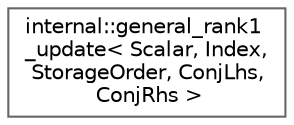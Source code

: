 digraph "类继承关系图"
{
 // LATEX_PDF_SIZE
  bgcolor="transparent";
  edge [fontname=Helvetica,fontsize=10,labelfontname=Helvetica,labelfontsize=10];
  node [fontname=Helvetica,fontsize=10,shape=box,height=0.2,width=0.4];
  rankdir="LR";
  Node0 [id="Node000000",label="internal::general_rank1\l_update\< Scalar, Index,\l StorageOrder, ConjLhs,\l ConjRhs \>",height=0.2,width=0.4,color="grey40", fillcolor="white", style="filled",URL="$structinternal_1_1general__rank1__update.html",tooltip=" "];
}

